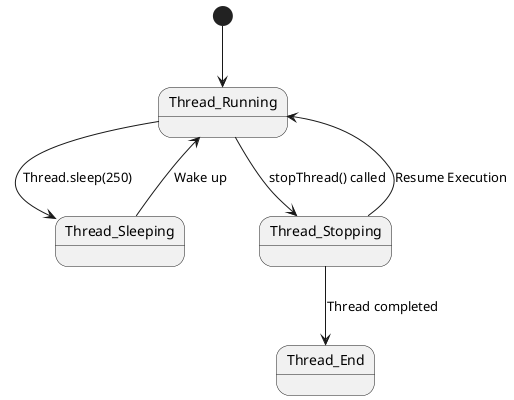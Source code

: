 @startuml

[*] --> Thread_Running

Thread_Running --> Thread_Sleeping : Thread.sleep(250)
Thread_Sleeping --> Thread_Running : Wake up

Thread_Running --> Thread_Stopping : stopThread() called
Thread_Stopping --> Thread_End : Thread completed
Thread_Stopping --> Thread_Running : Resume Execution

@enduml